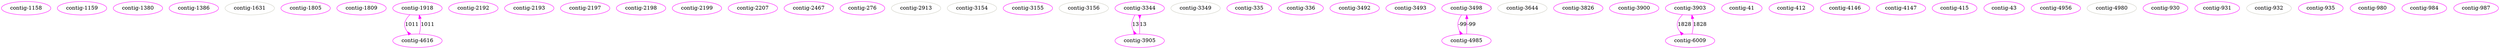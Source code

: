 digraph {
0 [color="magenta" label="contig-1158"];
1 [color="magenta" label="contig-1159"];
2 [color="magenta" label="contig-1380"];
3 [color="magenta" label="contig-1386"];
4 [color="ivory3" label="contig-1631"];
5 [color="magenta" label="contig-1805"];
6 [color="magenta" label="contig-1809"];
7 [color="magenta" label="contig-1918"];
8 [color="magenta" label="contig-2192"];
9 [color="magenta" label="contig-2193"];
10 [color="magenta" label="contig-2197"];
11 [color="magenta" label="contig-2198"];
12 [color="magenta" label="contig-2199"];
13 [color="magenta" label="contig-2207"];
14 [color="magenta" label="contig-2467"];
15 [color="magenta" label="contig-276"];
16 [color="ivory3" label="contig-2913"];
17 [color="ivory3" label="contig-3154"];
18 [color="magenta" label="contig-3155"];
19 [color="ivory3" label="contig-3156"];
20 [color="magenta" label="contig-3344"];
21 [color="ivory3" label="contig-3349"];
22 [color="magenta" label="contig-335"];
23 [color="magenta" label="contig-336"];
24 [color="magenta" label="contig-3492"];
25 [color="magenta" label="contig-3493"];
26 [color="magenta" label="contig-3498"];
27 [color="ivory3" label="contig-3644"];
28 [color="magenta" label="contig-3826"];
29 [color="magenta" label="contig-3900"];
30 [color="magenta" label="contig-3903"];
31 [color="magenta" label="contig-3905"];
32 [color="magenta" label="contig-41"];
33 [color="magenta" label="contig-412"];
34 [color="magenta" label="contig-4146"];
35 [color="magenta" label="contig-4147"];
36 [color="magenta" label="contig-415"];
37 [color="magenta" label="contig-43"];
38 [color="magenta" label="contig-4616"];
39 [color="magenta" label="contig-4956"];
40 [color="ivory3" label="contig-4980"];
41 [color="magenta" label="contig-4985"];
42 [color="magenta" label="contig-6009"];
43 [color="magenta" label="contig-930"];
44 [color="magenta" label="contig-931"];
45 [color="ivory3" label="contig-932"];
46 [color="magenta" label="contig-935"];
47 [color="magenta" label="contig-980"];
48 [color="magenta" label="contig-984"];
49 [color="magenta" label="contig-987"];
38 -> 7 [color="magenta" label="1011" arrowhead="normal"];
7 -> 38 [color="magenta" label="1011" arrowhead="inv"];
20 -> 31 [color="magenta" label="13" arrowhead="inv"];
31 -> 20 [color="magenta" label="13" arrowhead="inv"];
42 -> 30 [color="magenta" label="1828" arrowhead="normal"];
30 -> 42 [color="magenta" label="1828" arrowhead="inv"];
26 -> 41 [color="magenta" label="-99" arrowhead="inv"];
41 -> 26 [color="magenta" label="-99" arrowhead="normal"];
}
